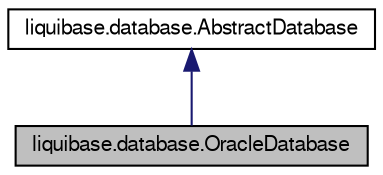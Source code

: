 digraph G
{
  edge [fontname="FreeSans",fontsize=10,labelfontname="FreeSans",labelfontsize=10];
  node [fontname="FreeSans",fontsize=10,shape=record];
  Node1 [label="liquibase.database.OracleDatabase",height=0.2,width=0.4,color="black", fillcolor="grey75", style="filled" fontcolor="black"];
  Node2 -> Node1 [dir=back,color="midnightblue",fontsize=10,style="solid",fontname="FreeSans"];
  Node2 [label="liquibase.database.AbstractDatabase",height=0.2,width=0.4,color="black", fillcolor="white", style="filled",URL="$classliquibase_1_1database_1_1_abstract_database.html",tooltip="AbstractDatabase is extended by all supported databases as a facade to the underlying..."];
}
